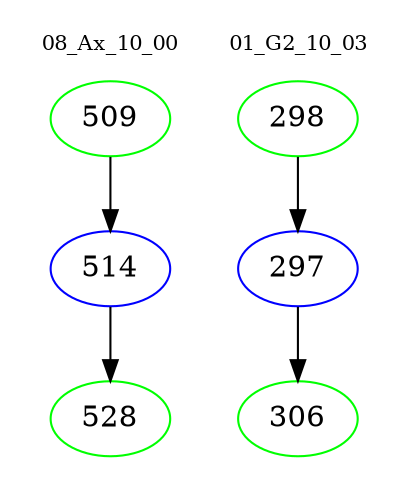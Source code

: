 digraph{
subgraph cluster_0 {
color = white
label = "08_Ax_10_00";
fontsize=10;
T0_509 [label="509", color="green"]
T0_509 -> T0_514 [color="black"]
T0_514 [label="514", color="blue"]
T0_514 -> T0_528 [color="black"]
T0_528 [label="528", color="green"]
}
subgraph cluster_1 {
color = white
label = "01_G2_10_03";
fontsize=10;
T1_298 [label="298", color="green"]
T1_298 -> T1_297 [color="black"]
T1_297 [label="297", color="blue"]
T1_297 -> T1_306 [color="black"]
T1_306 [label="306", color="green"]
}
}
